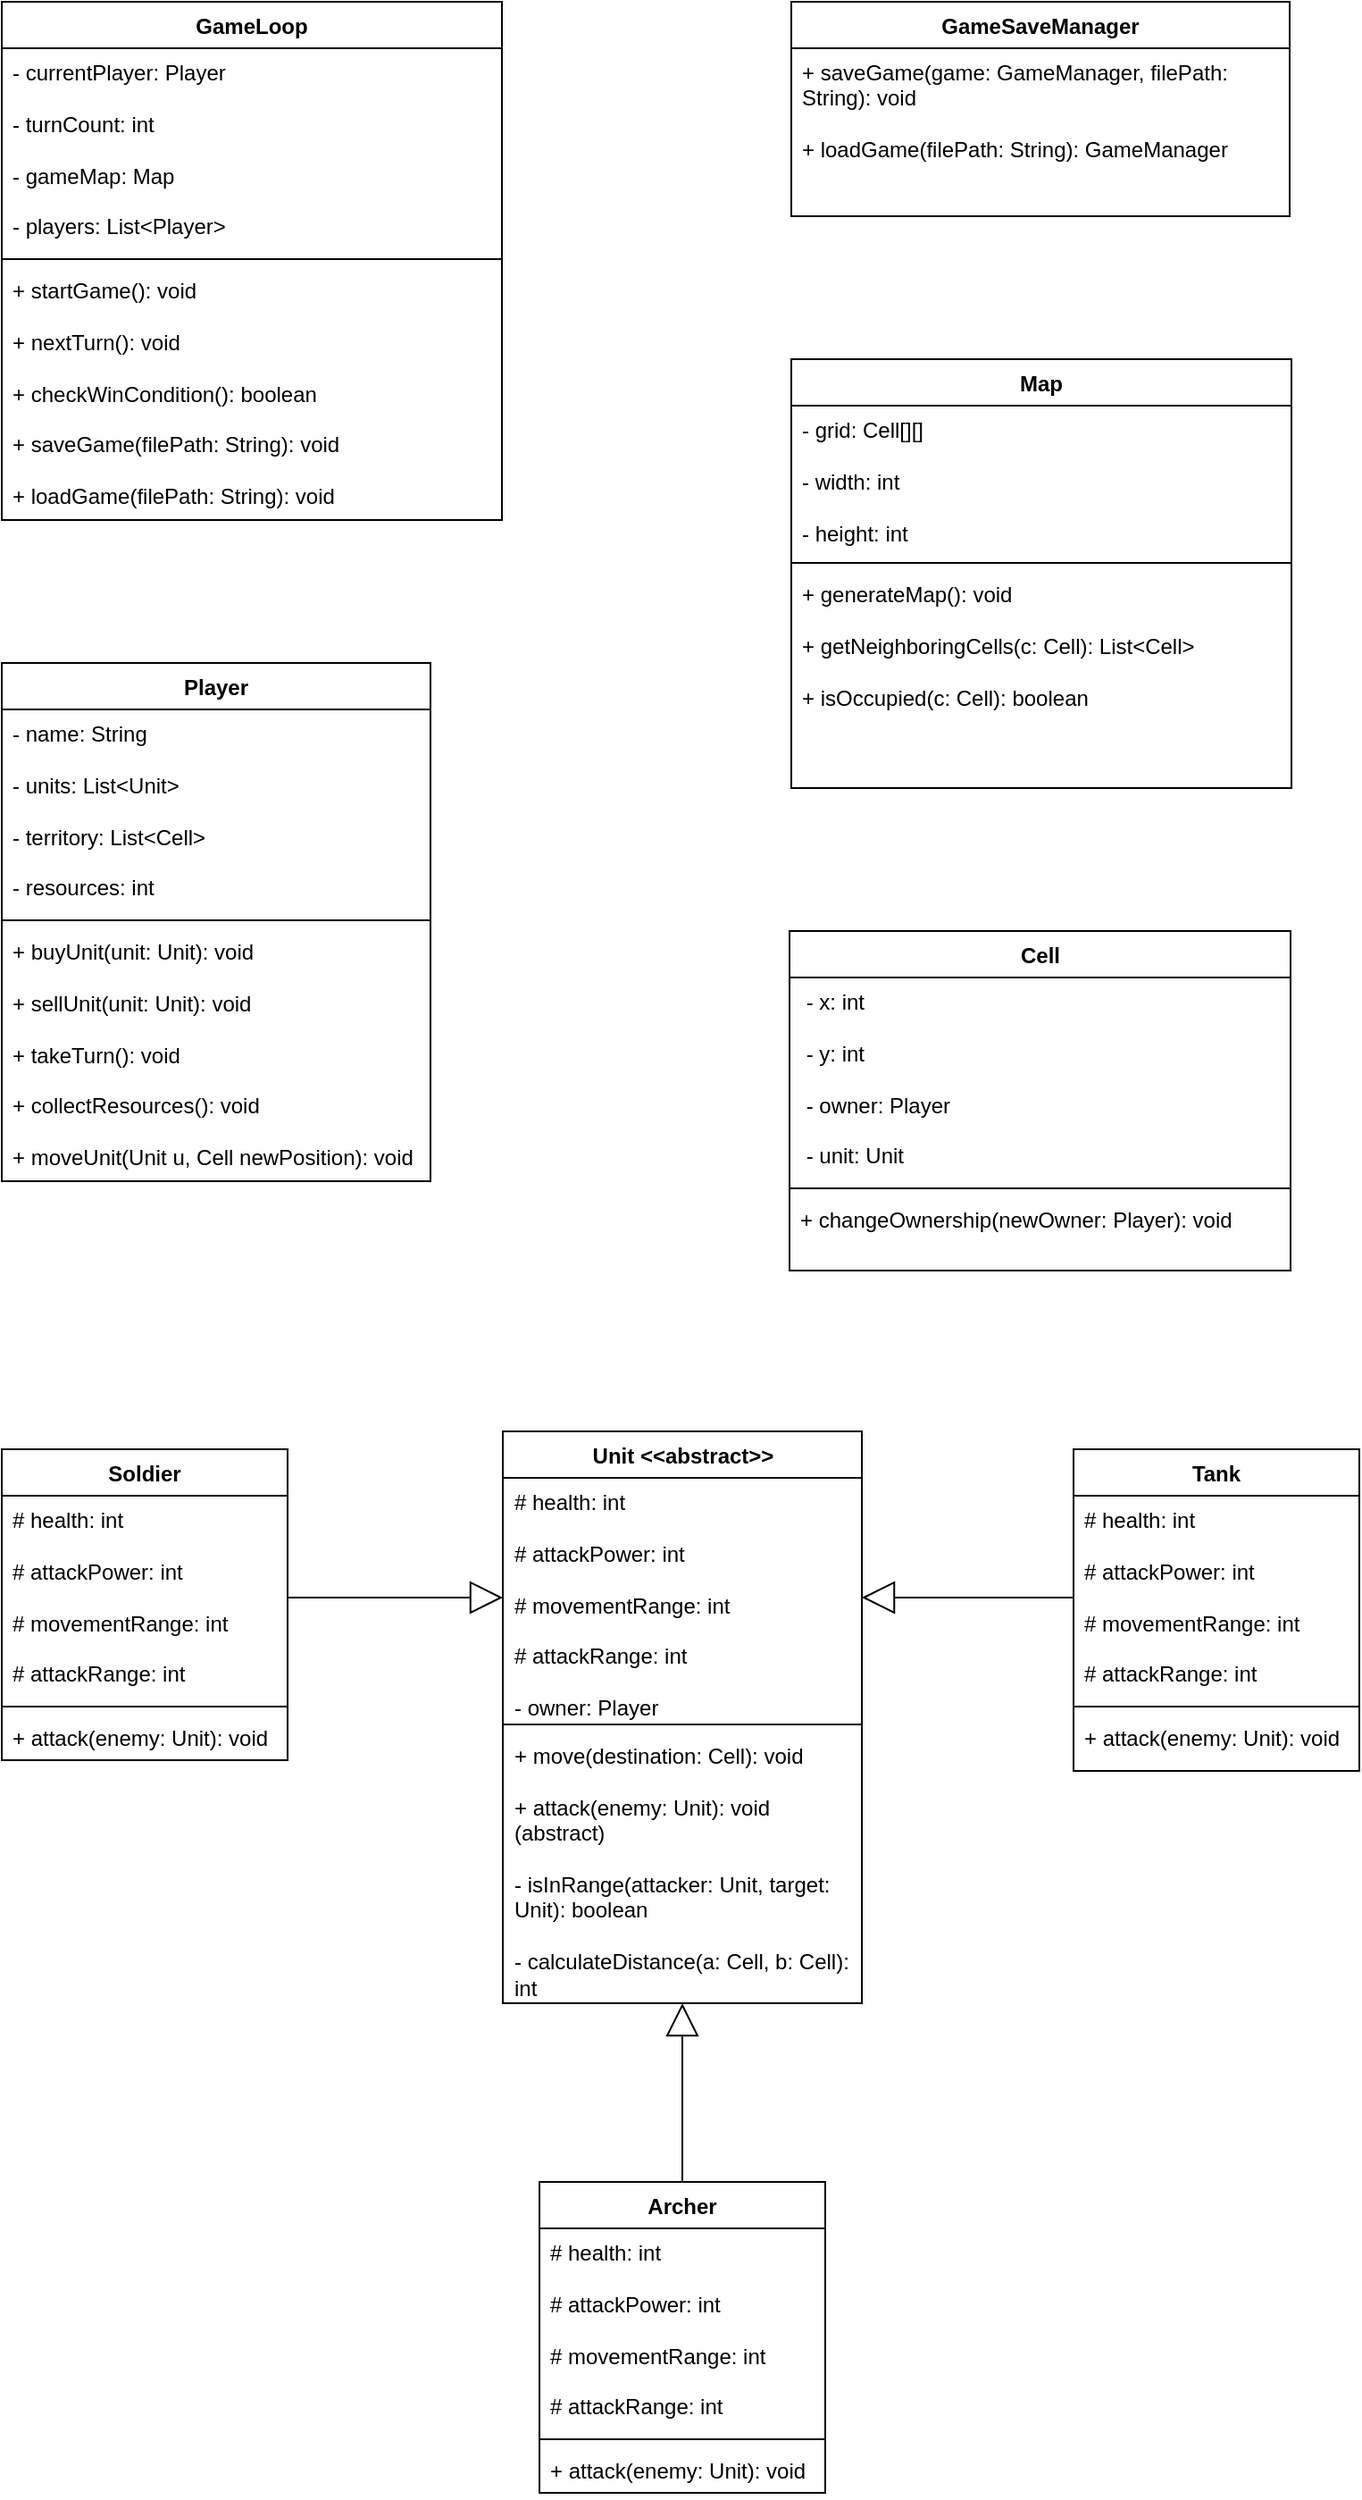 <mxfile version="26.1.3">
  <diagram name="Page-1" id="b5b7bab2-c9e2-2cf4-8b2a-24fd1a2a6d21">
    <mxGraphModel dx="1434" dy="774" grid="1" gridSize="10" guides="1" tooltips="1" connect="1" arrows="1" fold="1" page="1" pageScale="1" pageWidth="827" pageHeight="1169" background="none" math="0" shadow="0">
      <root>
        <mxCell id="0" />
        <mxCell id="1" parent="0" />
        <mxCell id="MaQOb-wrhwSt_xaOqxB8-1" value="Unit &amp;lt;&amp;lt;abstract&amp;gt;&amp;gt;" style="swimlane;fontStyle=1;align=center;verticalAlign=top;childLayout=stackLayout;horizontal=1;startSize=26;horizontalStack=0;resizeParent=1;resizeParentMax=0;resizeLast=0;collapsible=1;marginBottom=0;whiteSpace=wrap;html=1;" vertex="1" parent="1">
          <mxGeometry x="319.5" y="840" width="201" height="320" as="geometry" />
        </mxCell>
        <mxCell id="MaQOb-wrhwSt_xaOqxB8-2" value="# health: int&lt;br&gt;&lt;br&gt;# attackPower: int&lt;br&gt;&lt;br&gt;# movementRange: int&lt;br&gt;&lt;br&gt;# attackRange: int&lt;br&gt;&lt;br&gt;- owner: Player" style="text;strokeColor=none;fillColor=none;align=left;verticalAlign=top;spacingLeft=4;spacingRight=4;overflow=hidden;rotatable=0;points=[[0,0.5],[1,0.5]];portConstraint=eastwest;whiteSpace=wrap;html=1;" vertex="1" parent="MaQOb-wrhwSt_xaOqxB8-1">
          <mxGeometry y="26" width="201" height="134" as="geometry" />
        </mxCell>
        <mxCell id="MaQOb-wrhwSt_xaOqxB8-3" value="" style="line;strokeWidth=1;fillColor=none;align=left;verticalAlign=middle;spacingTop=-1;spacingLeft=3;spacingRight=3;rotatable=0;labelPosition=right;points=[];portConstraint=eastwest;strokeColor=inherit;" vertex="1" parent="MaQOb-wrhwSt_xaOqxB8-1">
          <mxGeometry y="160" width="201" height="8" as="geometry" />
        </mxCell>
        <mxCell id="MaQOb-wrhwSt_xaOqxB8-4" value="+ move(destination: Cell): void&lt;br&gt;&lt;br&gt;+ attack(enemy: Unit): void (abstract)&lt;br&gt;&lt;br&gt;- isInRange(attacker: Unit, target: Unit): boolean&lt;br&gt;&lt;br&gt;- calculateDistance(a: Cell, b: Cell): int" style="text;strokeColor=none;fillColor=none;align=left;verticalAlign=top;spacingLeft=4;spacingRight=4;overflow=hidden;rotatable=0;points=[[0,0.5],[1,0.5]];portConstraint=eastwest;whiteSpace=wrap;html=1;" vertex="1" parent="MaQOb-wrhwSt_xaOqxB8-1">
          <mxGeometry y="168" width="201" height="152" as="geometry" />
        </mxCell>
        <mxCell id="MaQOb-wrhwSt_xaOqxB8-5" value="Soldier" style="swimlane;fontStyle=1;align=center;verticalAlign=top;childLayout=stackLayout;horizontal=1;startSize=26;horizontalStack=0;resizeParent=1;resizeParentMax=0;resizeLast=0;collapsible=1;marginBottom=0;whiteSpace=wrap;html=1;" vertex="1" parent="1">
          <mxGeometry x="39" y="850" width="160" height="174" as="geometry" />
        </mxCell>
        <mxCell id="MaQOb-wrhwSt_xaOqxB8-6" value="&lt;div&gt;# health: int&lt;/div&gt;&lt;div&gt;&lt;br&gt;&lt;/div&gt;&lt;div&gt;# attackPower: int&lt;/div&gt;&lt;div&gt;&lt;br&gt;&lt;/div&gt;&lt;div&gt;# movementRange: int&lt;/div&gt;&lt;div&gt;&lt;br&gt;&lt;/div&gt;&lt;div&gt;# attackRange: int&lt;/div&gt;" style="text;strokeColor=none;fillColor=none;align=left;verticalAlign=top;spacingLeft=4;spacingRight=4;overflow=hidden;rotatable=0;points=[[0,0.5],[1,0.5]];portConstraint=eastwest;whiteSpace=wrap;html=1;" vertex="1" parent="MaQOb-wrhwSt_xaOqxB8-5">
          <mxGeometry y="26" width="160" height="114" as="geometry" />
        </mxCell>
        <mxCell id="MaQOb-wrhwSt_xaOqxB8-7" value="" style="line;strokeWidth=1;fillColor=none;align=left;verticalAlign=middle;spacingTop=-1;spacingLeft=3;spacingRight=3;rotatable=0;labelPosition=right;points=[];portConstraint=eastwest;strokeColor=inherit;" vertex="1" parent="MaQOb-wrhwSt_xaOqxB8-5">
          <mxGeometry y="140" width="160" height="8" as="geometry" />
        </mxCell>
        <mxCell id="MaQOb-wrhwSt_xaOqxB8-8" value="+ attack(enemy: Unit): void" style="text;strokeColor=none;fillColor=none;align=left;verticalAlign=top;spacingLeft=4;spacingRight=4;overflow=hidden;rotatable=0;points=[[0,0.5],[1,0.5]];portConstraint=eastwest;whiteSpace=wrap;html=1;" vertex="1" parent="MaQOb-wrhwSt_xaOqxB8-5">
          <mxGeometry y="148" width="160" height="26" as="geometry" />
        </mxCell>
        <mxCell id="MaQOb-wrhwSt_xaOqxB8-9" value="" style="endArrow=block;endSize=16;endFill=0;html=1;rounded=0;exitX=1;exitY=0.5;exitDx=0;exitDy=0;entryX=0;entryY=0.5;entryDx=0;entryDy=0;" edge="1" parent="1" source="MaQOb-wrhwSt_xaOqxB8-6" target="MaQOb-wrhwSt_xaOqxB8-2">
          <mxGeometry width="160" relative="1" as="geometry">
            <mxPoint x="199.5" y="1013" as="sourcePoint" />
            <mxPoint x="430.5" y="190" as="targetPoint" />
          </mxGeometry>
        </mxCell>
        <mxCell id="MaQOb-wrhwSt_xaOqxB8-10" value="Tank" style="swimlane;fontStyle=1;align=center;verticalAlign=top;childLayout=stackLayout;horizontal=1;startSize=26;horizontalStack=0;resizeParent=1;resizeParentMax=0;resizeLast=0;collapsible=1;marginBottom=0;whiteSpace=wrap;html=1;" vertex="1" parent="1">
          <mxGeometry x="639" y="850" width="160" height="180" as="geometry" />
        </mxCell>
        <mxCell id="MaQOb-wrhwSt_xaOqxB8-11" value="&lt;div&gt;# health: int&lt;/div&gt;&lt;div&gt;&lt;br&gt;&lt;/div&gt;&lt;div&gt;# attackPower: int&lt;/div&gt;&lt;div&gt;&lt;br&gt;&lt;/div&gt;&lt;div&gt;# movementRange: int&lt;/div&gt;&lt;div&gt;&lt;br&gt;&lt;/div&gt;&lt;div&gt;# attackRange: int&lt;/div&gt;" style="text;strokeColor=none;fillColor=none;align=left;verticalAlign=top;spacingLeft=4;spacingRight=4;overflow=hidden;rotatable=0;points=[[0,0.5],[1,0.5]];portConstraint=eastwest;whiteSpace=wrap;html=1;" vertex="1" parent="MaQOb-wrhwSt_xaOqxB8-10">
          <mxGeometry y="26" width="160" height="114" as="geometry" />
        </mxCell>
        <mxCell id="MaQOb-wrhwSt_xaOqxB8-12" value="" style="line;strokeWidth=1;fillColor=none;align=left;verticalAlign=middle;spacingTop=-1;spacingLeft=3;spacingRight=3;rotatable=0;labelPosition=right;points=[];portConstraint=eastwest;strokeColor=inherit;" vertex="1" parent="MaQOb-wrhwSt_xaOqxB8-10">
          <mxGeometry y="140" width="160" height="8" as="geometry" />
        </mxCell>
        <mxCell id="MaQOb-wrhwSt_xaOqxB8-13" value="&lt;div&gt;+ attack(enemy: Unit): void&lt;/div&gt;" style="text;strokeColor=none;fillColor=none;align=left;verticalAlign=top;spacingLeft=4;spacingRight=4;overflow=hidden;rotatable=0;points=[[0,0.5],[1,0.5]];portConstraint=eastwest;whiteSpace=wrap;html=1;" vertex="1" parent="MaQOb-wrhwSt_xaOqxB8-10">
          <mxGeometry y="148" width="160" height="32" as="geometry" />
        </mxCell>
        <mxCell id="MaQOb-wrhwSt_xaOqxB8-14" value="" style="endArrow=block;endSize=16;endFill=0;html=1;rounded=0;exitX=0;exitY=0.5;exitDx=0;exitDy=0;entryX=1;entryY=0.5;entryDx=0;entryDy=0;" edge="1" parent="1" source="MaQOb-wrhwSt_xaOqxB8-11" target="MaQOb-wrhwSt_xaOqxB8-2">
          <mxGeometry width="160" relative="1" as="geometry">
            <mxPoint x="639.5" y="1013" as="sourcePoint" />
            <mxPoint x="430.5" y="190" as="targetPoint" />
          </mxGeometry>
        </mxCell>
        <mxCell id="MaQOb-wrhwSt_xaOqxB8-16" value="Archer" style="swimlane;fontStyle=1;align=center;verticalAlign=top;childLayout=stackLayout;horizontal=1;startSize=26;horizontalStack=0;resizeParent=1;resizeParentMax=0;resizeLast=0;collapsible=1;marginBottom=0;whiteSpace=wrap;html=1;" vertex="1" parent="1">
          <mxGeometry x="340" y="1260" width="160" height="174" as="geometry" />
        </mxCell>
        <mxCell id="MaQOb-wrhwSt_xaOqxB8-17" value="&lt;div&gt;# health: int&lt;/div&gt;&lt;div&gt;&lt;br&gt;&lt;/div&gt;&lt;div&gt;# attackPower: int&lt;/div&gt;&lt;div&gt;&lt;br&gt;&lt;/div&gt;&lt;div&gt;# movementRange: int&lt;/div&gt;&lt;div&gt;&lt;br&gt;&lt;/div&gt;&lt;div&gt;# attackRange: int&lt;/div&gt;" style="text;strokeColor=none;fillColor=none;align=left;verticalAlign=top;spacingLeft=4;spacingRight=4;overflow=hidden;rotatable=0;points=[[0,0.5],[1,0.5]];portConstraint=eastwest;whiteSpace=wrap;html=1;" vertex="1" parent="MaQOb-wrhwSt_xaOqxB8-16">
          <mxGeometry y="26" width="160" height="114" as="geometry" />
        </mxCell>
        <mxCell id="MaQOb-wrhwSt_xaOqxB8-18" value="" style="line;strokeWidth=1;fillColor=none;align=left;verticalAlign=middle;spacingTop=-1;spacingLeft=3;spacingRight=3;rotatable=0;labelPosition=right;points=[];portConstraint=eastwest;strokeColor=inherit;" vertex="1" parent="MaQOb-wrhwSt_xaOqxB8-16">
          <mxGeometry y="140" width="160" height="8" as="geometry" />
        </mxCell>
        <mxCell id="MaQOb-wrhwSt_xaOqxB8-19" value="+ attack(enemy: Unit): void" style="text;strokeColor=none;fillColor=none;align=left;verticalAlign=top;spacingLeft=4;spacingRight=4;overflow=hidden;rotatable=0;points=[[0,0.5],[1,0.5]];portConstraint=eastwest;whiteSpace=wrap;html=1;" vertex="1" parent="MaQOb-wrhwSt_xaOqxB8-16">
          <mxGeometry y="148" width="160" height="26" as="geometry" />
        </mxCell>
        <mxCell id="MaQOb-wrhwSt_xaOqxB8-20" value="" style="endArrow=block;endSize=16;endFill=0;html=1;rounded=0;exitX=0.5;exitY=0;exitDx=0;exitDy=0;entryX=0.5;entryY=1;entryDx=0;entryDy=0;" edge="1" parent="1" source="MaQOb-wrhwSt_xaOqxB8-16" target="MaQOb-wrhwSt_xaOqxB8-1">
          <mxGeometry width="160" relative="1" as="geometry">
            <mxPoint x="420" y="1320" as="sourcePoint" />
            <mxPoint x="430.5" y="370" as="targetPoint" />
          </mxGeometry>
        </mxCell>
        <mxCell id="MaQOb-wrhwSt_xaOqxB8-21" value="Player" style="swimlane;fontStyle=1;align=center;verticalAlign=top;childLayout=stackLayout;horizontal=1;startSize=26;horizontalStack=0;resizeParent=1;resizeParentMax=0;resizeLast=0;collapsible=1;marginBottom=0;whiteSpace=wrap;html=1;" vertex="1" parent="1">
          <mxGeometry x="39" y="410" width="240" height="290" as="geometry" />
        </mxCell>
        <mxCell id="MaQOb-wrhwSt_xaOqxB8-22" value="- name: String&lt;br&gt;&lt;br&gt;&lt;div&gt;- units: List&amp;lt;Unit&amp;gt;&lt;/div&gt;&lt;div&gt;&lt;br&gt;&lt;/div&gt;&lt;div&gt;- territory: List&amp;lt;Cell&amp;gt;&lt;/div&gt;&lt;div&gt;&lt;br&gt;&lt;/div&gt;&lt;div&gt;- resources: int&lt;/div&gt;" style="text;strokeColor=none;fillColor=none;align=left;verticalAlign=top;spacingLeft=4;spacingRight=4;overflow=hidden;rotatable=0;points=[[0,0.5],[1,0.5]];portConstraint=eastwest;whiteSpace=wrap;html=1;" vertex="1" parent="MaQOb-wrhwSt_xaOqxB8-21">
          <mxGeometry y="26" width="240" height="114" as="geometry" />
        </mxCell>
        <mxCell id="MaQOb-wrhwSt_xaOqxB8-23" value="" style="line;strokeWidth=1;fillColor=none;align=left;verticalAlign=middle;spacingTop=-1;spacingLeft=3;spacingRight=3;rotatable=0;labelPosition=right;points=[];portConstraint=eastwest;strokeColor=inherit;" vertex="1" parent="MaQOb-wrhwSt_xaOqxB8-21">
          <mxGeometry y="140" width="240" height="8" as="geometry" />
        </mxCell>
        <mxCell id="MaQOb-wrhwSt_xaOqxB8-24" value="+ buyUnit(unit: Unit): void&lt;br&gt;&lt;br&gt;&lt;div&gt;+ sellUnit(unit: Unit): void&lt;/div&gt;&lt;div&gt;&lt;br&gt;&lt;/div&gt;&lt;div&gt;+ takeTurn(): void&lt;/div&gt;&lt;div&gt;&lt;br&gt;&lt;/div&gt;&lt;div&gt;+ collectResources(): void&lt;/div&gt;&lt;div&gt;&lt;br&gt;&lt;/div&gt;&lt;div&gt;+ moveUnit(Unit u, Cell newPosition): void&lt;/div&gt;" style="text;strokeColor=none;fillColor=none;align=left;verticalAlign=top;spacingLeft=4;spacingRight=4;overflow=hidden;rotatable=0;points=[[0,0.5],[1,0.5]];portConstraint=eastwest;whiteSpace=wrap;html=1;" vertex="1" parent="MaQOb-wrhwSt_xaOqxB8-21">
          <mxGeometry y="148" width="240" height="142" as="geometry" />
        </mxCell>
        <mxCell id="MaQOb-wrhwSt_xaOqxB8-25" value="Map" style="swimlane;fontStyle=1;align=center;verticalAlign=top;childLayout=stackLayout;horizontal=1;startSize=26;horizontalStack=0;resizeParent=1;resizeParentMax=0;resizeLast=0;collapsible=1;marginBottom=0;whiteSpace=wrap;html=1;" vertex="1" parent="1">
          <mxGeometry x="481" y="240" width="280" height="240" as="geometry" />
        </mxCell>
        <mxCell id="MaQOb-wrhwSt_xaOqxB8-26" value="&lt;div&gt;- grid: Cell[][]&lt;/div&gt;&lt;div&gt;&amp;nbsp;&amp;nbsp;&amp;nbsp; &lt;/div&gt;&lt;div&gt;- width: int&amp;nbsp;&amp;nbsp;&amp;nbsp;&amp;nbsp;&lt;/div&gt;&lt;div&gt;&amp;nbsp;&amp;nbsp;&amp;nbsp; &lt;/div&gt;- height: int&amp;nbsp;&amp;nbsp;&amp;nbsp; " style="text;strokeColor=none;fillColor=none;align=left;verticalAlign=top;spacingLeft=4;spacingRight=4;overflow=hidden;rotatable=0;points=[[0,0.5],[1,0.5]];portConstraint=eastwest;whiteSpace=wrap;html=1;" vertex="1" parent="MaQOb-wrhwSt_xaOqxB8-25">
          <mxGeometry y="26" width="280" height="84" as="geometry" />
        </mxCell>
        <mxCell id="MaQOb-wrhwSt_xaOqxB8-27" value="" style="line;strokeWidth=1;fillColor=none;align=left;verticalAlign=middle;spacingTop=-1;spacingLeft=3;spacingRight=3;rotatable=0;labelPosition=right;points=[];portConstraint=eastwest;strokeColor=inherit;" vertex="1" parent="MaQOb-wrhwSt_xaOqxB8-25">
          <mxGeometry y="110" width="280" height="8" as="geometry" />
        </mxCell>
        <mxCell id="MaQOb-wrhwSt_xaOqxB8-28" value="&lt;div&gt;+ generateMap(): void &lt;br&gt;&lt;/div&gt;&lt;div&gt;&lt;br&gt;&lt;/div&gt;&lt;div&gt;+ getNeighboringCells(c: Cell): List&amp;lt;Cell&amp;gt; &lt;br&gt;&lt;/div&gt;&lt;div&gt;&lt;br&gt;&lt;/div&gt;+ isOccupied(c: Cell): boolean " style="text;strokeColor=none;fillColor=none;align=left;verticalAlign=top;spacingLeft=4;spacingRight=4;overflow=hidden;rotatable=0;points=[[0,0.5],[1,0.5]];portConstraint=eastwest;whiteSpace=wrap;html=1;" vertex="1" parent="MaQOb-wrhwSt_xaOqxB8-25">
          <mxGeometry y="118" width="280" height="122" as="geometry" />
        </mxCell>
        <mxCell id="MaQOb-wrhwSt_xaOqxB8-29" value="Cell" style="swimlane;fontStyle=1;align=center;verticalAlign=top;childLayout=stackLayout;horizontal=1;startSize=26;horizontalStack=0;resizeParent=1;resizeParentMax=0;resizeLast=0;collapsible=1;marginBottom=0;whiteSpace=wrap;html=1;" vertex="1" parent="1">
          <mxGeometry x="480" y="560" width="280.5" height="190" as="geometry" />
        </mxCell>
        <mxCell id="MaQOb-wrhwSt_xaOqxB8-30" value="&lt;div&gt;&amp;nbsp;- x: int&amp;nbsp;&amp;nbsp;&amp;nbsp;&amp;nbsp;&amp;nbsp;&amp;nbsp;&amp;nbsp;&amp;nbsp;&amp;nbsp;&amp;nbsp;&amp;nbsp; &lt;br&gt;&lt;/div&gt;&lt;div&gt;&lt;br&gt;&lt;/div&gt;&lt;div&gt;&amp;nbsp;- y: int&amp;nbsp;&amp;nbsp;&amp;nbsp;&amp;nbsp;&amp;nbsp;&amp;nbsp;&amp;nbsp;&amp;nbsp;&amp;nbsp;&amp;nbsp;&amp;nbsp; &lt;br&gt;&lt;/div&gt;&lt;div&gt;&lt;br&gt;&lt;/div&gt;&lt;div&gt;&amp;nbsp;- owner: Player&amp;nbsp; &lt;/div&gt;&lt;br&gt;&amp;nbsp;- unit: Unit " style="text;strokeColor=none;fillColor=none;align=left;verticalAlign=top;spacingLeft=4;spacingRight=4;overflow=hidden;rotatable=0;points=[[0,0.5],[1,0.5]];portConstraint=eastwest;whiteSpace=wrap;html=1;" vertex="1" parent="MaQOb-wrhwSt_xaOqxB8-29">
          <mxGeometry y="26" width="280.5" height="114" as="geometry" />
        </mxCell>
        <mxCell id="MaQOb-wrhwSt_xaOqxB8-31" value="" style="line;strokeWidth=1;fillColor=none;align=left;verticalAlign=middle;spacingTop=-1;spacingLeft=3;spacingRight=3;rotatable=0;labelPosition=right;points=[];portConstraint=eastwest;strokeColor=inherit;" vertex="1" parent="MaQOb-wrhwSt_xaOqxB8-29">
          <mxGeometry y="140" width="280.5" height="8" as="geometry" />
        </mxCell>
        <mxCell id="MaQOb-wrhwSt_xaOqxB8-32" value="+ changeOwnership(newOwner: Player): void" style="text;strokeColor=none;fillColor=none;align=left;verticalAlign=top;spacingLeft=4;spacingRight=4;overflow=hidden;rotatable=0;points=[[0,0.5],[1,0.5]];portConstraint=eastwest;whiteSpace=wrap;html=1;" vertex="1" parent="MaQOb-wrhwSt_xaOqxB8-29">
          <mxGeometry y="148" width="280.5" height="42" as="geometry" />
        </mxCell>
        <mxCell id="MaQOb-wrhwSt_xaOqxB8-33" value="GameSaveManager" style="swimlane;fontStyle=1;align=center;verticalAlign=top;childLayout=stackLayout;horizontal=1;startSize=26;horizontalStack=0;resizeParent=1;resizeParentMax=0;resizeLast=0;collapsible=1;marginBottom=0;whiteSpace=wrap;html=1;" vertex="1" parent="1">
          <mxGeometry x="481" y="40" width="279" height="120" as="geometry" />
        </mxCell>
        <mxCell id="MaQOb-wrhwSt_xaOqxB8-34" value="&lt;div&gt;+ saveGame(game: GameManager, filePath: String): void&lt;/div&gt;&lt;div&gt;&lt;br&gt;&lt;/div&gt;+ loadGame(filePath: String): GameManager" style="text;strokeColor=none;fillColor=none;align=left;verticalAlign=top;spacingLeft=4;spacingRight=4;overflow=hidden;rotatable=0;points=[[0,0.5],[1,0.5]];portConstraint=eastwest;whiteSpace=wrap;html=1;" vertex="1" parent="MaQOb-wrhwSt_xaOqxB8-33">
          <mxGeometry y="26" width="279" height="94" as="geometry" />
        </mxCell>
        <mxCell id="MaQOb-wrhwSt_xaOqxB8-37" value="GameLoop" style="swimlane;fontStyle=1;align=center;verticalAlign=top;childLayout=stackLayout;horizontal=1;startSize=26;horizontalStack=0;resizeParent=1;resizeParentMax=0;resizeLast=0;collapsible=1;marginBottom=0;whiteSpace=wrap;html=1;" vertex="1" parent="1">
          <mxGeometry x="39" y="40" width="280" height="290" as="geometry" />
        </mxCell>
        <mxCell id="MaQOb-wrhwSt_xaOqxB8-38" value="&lt;div&gt;- currentPlayer: Player&amp;nbsp; &lt;br&gt;&lt;/div&gt;&lt;div&gt;&amp;nbsp;&lt;/div&gt;&lt;div&gt;- turnCount: int&lt;/div&gt;&lt;div&gt;&amp;nbsp;&amp;nbsp;&amp;nbsp;&amp;nbsp;&amp;nbsp;&amp;nbsp;&amp;nbsp;&amp;nbsp; &lt;br&gt;&lt;/div&gt;&lt;div&gt;- gameMap: Map&amp;nbsp;&amp;nbsp;&amp;nbsp;&amp;nbsp;&amp;nbsp;&amp;nbsp;&amp;nbsp;&amp;nbsp;&lt;/div&gt;&lt;div&gt;&amp;nbsp;&lt;/div&gt;&lt;div&gt; - players: List&amp;lt;Player&amp;gt;&amp;nbsp; &lt;br&gt;&lt;/div&gt;" style="text;strokeColor=none;fillColor=none;align=left;verticalAlign=top;spacingLeft=4;spacingRight=4;overflow=hidden;rotatable=0;points=[[0,0.5],[1,0.5]];portConstraint=eastwest;whiteSpace=wrap;html=1;" vertex="1" parent="MaQOb-wrhwSt_xaOqxB8-37">
          <mxGeometry y="26" width="280" height="114" as="geometry" />
        </mxCell>
        <mxCell id="MaQOb-wrhwSt_xaOqxB8-39" value="" style="line;strokeWidth=1;fillColor=none;align=left;verticalAlign=middle;spacingTop=-1;spacingLeft=3;spacingRight=3;rotatable=0;labelPosition=right;points=[];portConstraint=eastwest;strokeColor=inherit;" vertex="1" parent="MaQOb-wrhwSt_xaOqxB8-37">
          <mxGeometry y="140" width="280" height="8" as="geometry" />
        </mxCell>
        <mxCell id="MaQOb-wrhwSt_xaOqxB8-40" value="&lt;div&gt;+ startGame(): void&amp;nbsp;&amp;nbsp;&amp;nbsp;&amp;nbsp;&amp;nbsp;&amp;nbsp; &lt;br&gt;&lt;/div&gt;&lt;div&gt;&lt;br&gt;&lt;/div&gt;&lt;div&gt;+ nextTurn(): void&amp;nbsp;&amp;nbsp;&amp;nbsp;&amp;nbsp;&amp;nbsp;&amp;nbsp;&amp;nbsp; &lt;/div&gt;&lt;br&gt;&lt;div&gt;+ checkWinCondition(): boolean&amp;nbsp; &lt;/div&gt;&lt;br&gt;&lt;div&gt;+ saveGame(filePath: String): void &lt;/div&gt;&lt;br&gt;+ loadGame(filePath: String): void " style="text;strokeColor=none;fillColor=none;align=left;verticalAlign=top;spacingLeft=4;spacingRight=4;overflow=hidden;rotatable=0;points=[[0,0.5],[1,0.5]];portConstraint=eastwest;whiteSpace=wrap;html=1;" vertex="1" parent="MaQOb-wrhwSt_xaOqxB8-37">
          <mxGeometry y="148" width="280" height="142" as="geometry" />
        </mxCell>
      </root>
    </mxGraphModel>
  </diagram>
</mxfile>

